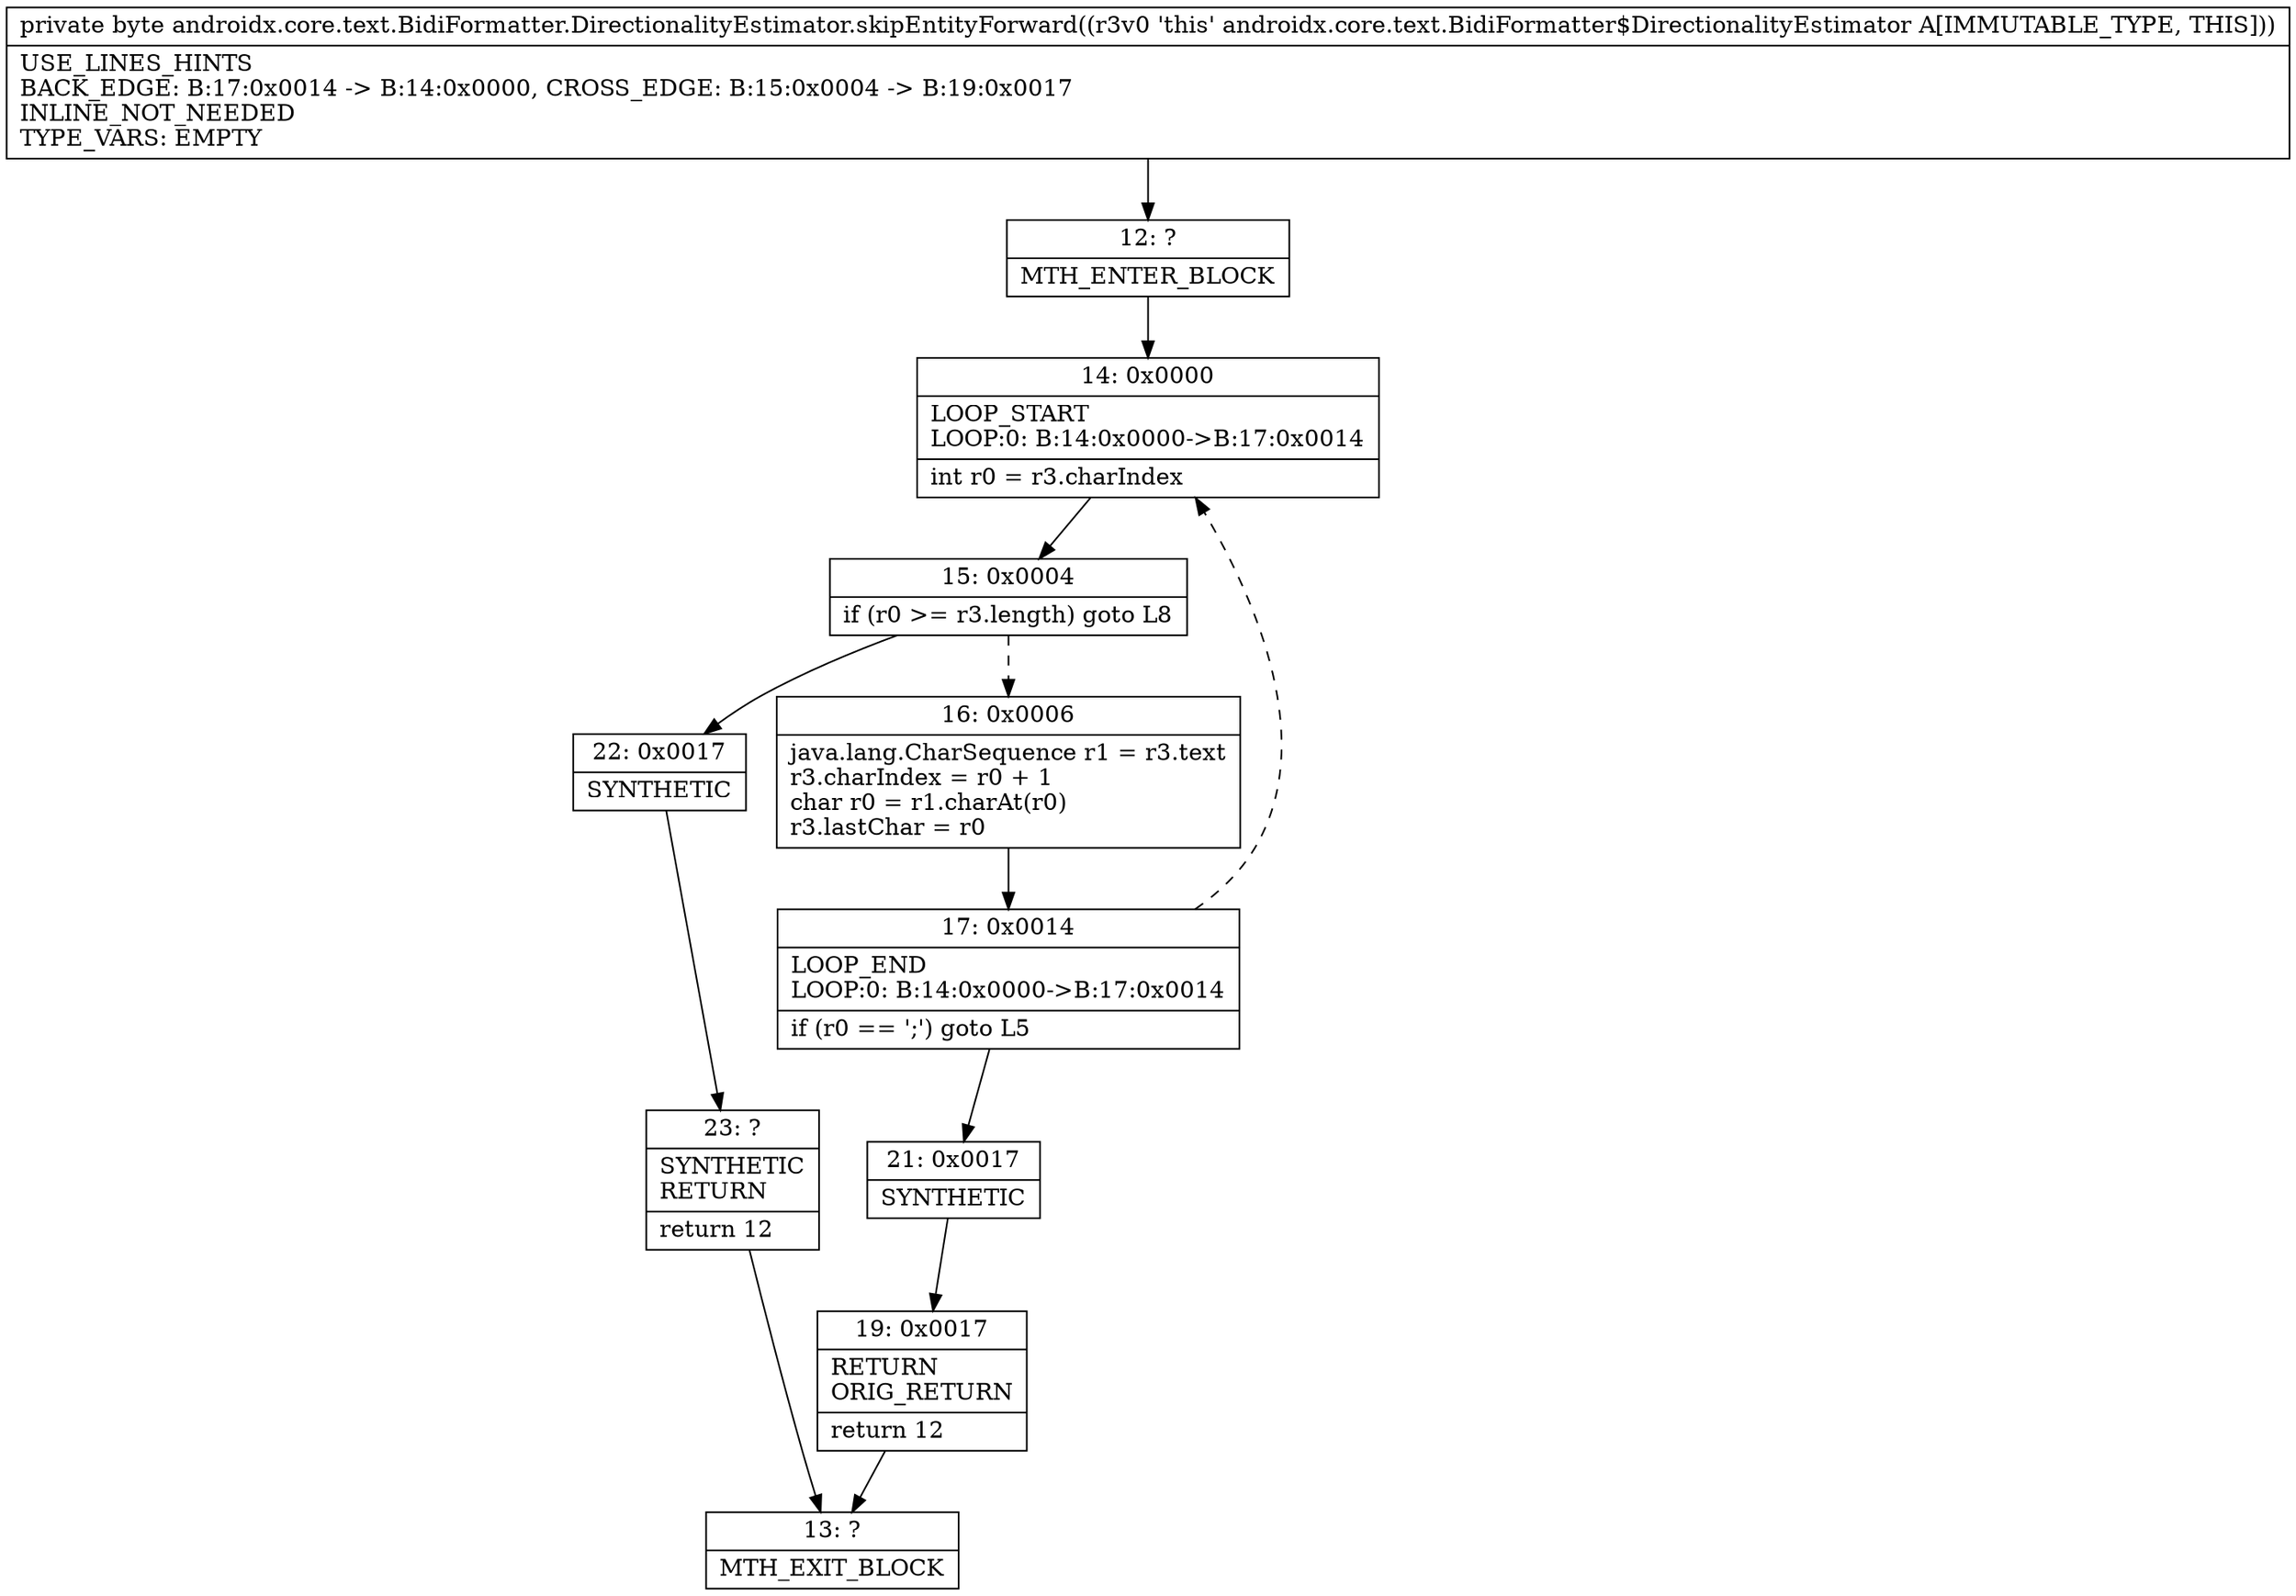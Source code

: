 digraph "CFG forandroidx.core.text.BidiFormatter.DirectionalityEstimator.skipEntityForward()B" {
Node_12 [shape=record,label="{12\:\ ?|MTH_ENTER_BLOCK\l}"];
Node_14 [shape=record,label="{14\:\ 0x0000|LOOP_START\lLOOP:0: B:14:0x0000\-\>B:17:0x0014\l|int r0 = r3.charIndex\l}"];
Node_15 [shape=record,label="{15\:\ 0x0004|if (r0 \>= r3.length) goto L8\l}"];
Node_16 [shape=record,label="{16\:\ 0x0006|java.lang.CharSequence r1 = r3.text\lr3.charIndex = r0 + 1\lchar r0 = r1.charAt(r0)\lr3.lastChar = r0\l}"];
Node_17 [shape=record,label="{17\:\ 0x0014|LOOP_END\lLOOP:0: B:14:0x0000\-\>B:17:0x0014\l|if (r0 == ';') goto L5\l}"];
Node_21 [shape=record,label="{21\:\ 0x0017|SYNTHETIC\l}"];
Node_19 [shape=record,label="{19\:\ 0x0017|RETURN\lORIG_RETURN\l|return 12\l}"];
Node_13 [shape=record,label="{13\:\ ?|MTH_EXIT_BLOCK\l}"];
Node_22 [shape=record,label="{22\:\ 0x0017|SYNTHETIC\l}"];
Node_23 [shape=record,label="{23\:\ ?|SYNTHETIC\lRETURN\l|return 12\l}"];
MethodNode[shape=record,label="{private byte androidx.core.text.BidiFormatter.DirectionalityEstimator.skipEntityForward((r3v0 'this' androidx.core.text.BidiFormatter$DirectionalityEstimator A[IMMUTABLE_TYPE, THIS]))  | USE_LINES_HINTS\lBACK_EDGE: B:17:0x0014 \-\> B:14:0x0000, CROSS_EDGE: B:15:0x0004 \-\> B:19:0x0017\lINLINE_NOT_NEEDED\lTYPE_VARS: EMPTY\l}"];
MethodNode -> Node_12;Node_12 -> Node_14;
Node_14 -> Node_15;
Node_15 -> Node_16[style=dashed];
Node_15 -> Node_22;
Node_16 -> Node_17;
Node_17 -> Node_14[style=dashed];
Node_17 -> Node_21;
Node_21 -> Node_19;
Node_19 -> Node_13;
Node_22 -> Node_23;
Node_23 -> Node_13;
}

